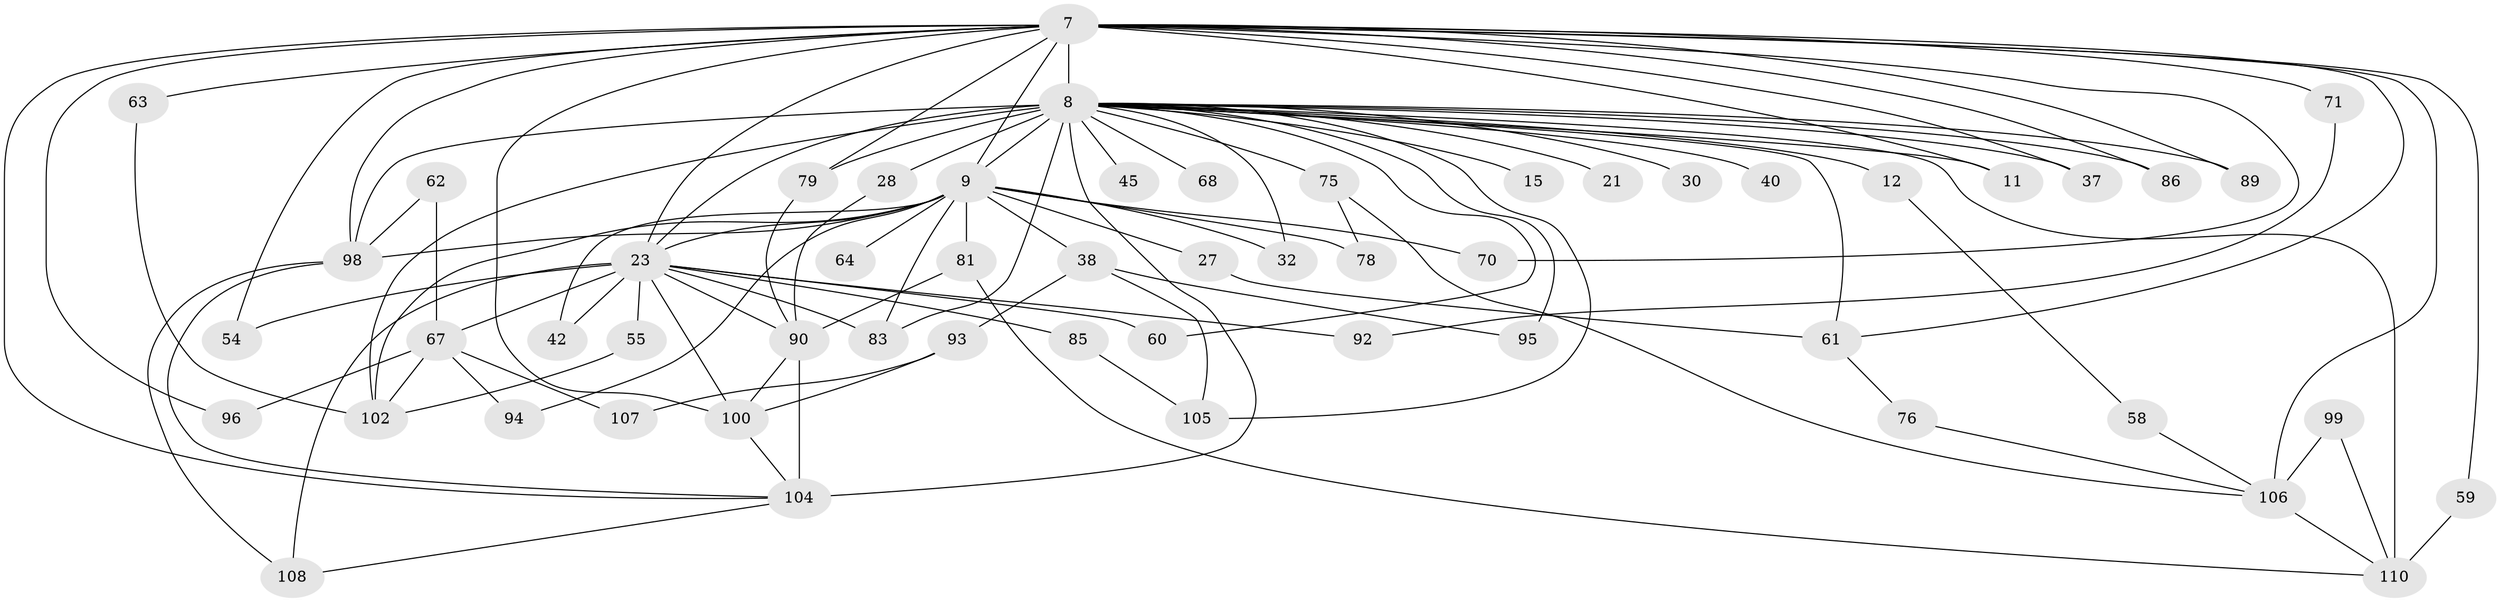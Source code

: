 // original degree distribution, {17: 0.01818181818181818, 25: 0.00909090909090909, 22: 0.00909090909090909, 20: 0.01818181818181818, 18: 0.01818181818181818, 24: 0.00909090909090909, 21: 0.00909090909090909, 2: 0.5727272727272728, 3: 0.15454545454545454, 9: 0.00909090909090909, 10: 0.00909090909090909, 4: 0.06363636363636363, 7: 0.01818181818181818, 8: 0.00909090909090909, 5: 0.05454545454545454, 6: 0.01818181818181818}
// Generated by graph-tools (version 1.1) at 2025/44/03/09/25 04:44:27]
// undirected, 55 vertices, 105 edges
graph export_dot {
graph [start="1"]
  node [color=gray90,style=filled];
  7 [super="+3"];
  8 [super="+2+6"];
  9 [super="+5"];
  11;
  12;
  15;
  21;
  23 [super="+10"];
  27;
  28 [super="+20"];
  30;
  32;
  37;
  38;
  40;
  42;
  45;
  54;
  55;
  58;
  59;
  60;
  61 [super="+29+47"];
  62;
  63;
  64;
  67 [super="+22"];
  68;
  70;
  71;
  75 [super="+36+17"];
  76;
  78;
  79 [super="+34"];
  81 [super="+52+77"];
  83 [super="+50+43+80"];
  85;
  86;
  89;
  90 [super="+51+56"];
  92;
  93;
  94;
  95;
  96;
  98 [super="+69+91+84"];
  99;
  100 [super="+82+65"];
  102 [super="+18+25"];
  104 [super="+88+101+103"];
  105 [super="+72"];
  106 [super="+13+48"];
  107;
  108 [super="+74"];
  110 [super="+109"];
  7 -- 8 [weight=8];
  7 -- 9 [weight=4];
  7 -- 59;
  7 -- 71 [weight=2];
  7 -- 79;
  7 -- 86;
  7 -- 89;
  7 -- 106 [weight=4];
  7 -- 11;
  7 -- 70;
  7 -- 96;
  7 -- 37;
  7 -- 54;
  7 -- 63;
  7 -- 98;
  7 -- 100 [weight=2];
  7 -- 104 [weight=3];
  7 -- 61 [weight=2];
  7 -- 23 [weight=4];
  8 -- 9 [weight=8];
  8 -- 12 [weight=2];
  8 -- 21 [weight=2];
  8 -- 28 [weight=3];
  8 -- 45 [weight=2];
  8 -- 60;
  8 -- 95;
  8 -- 104 [weight=5];
  8 -- 68;
  8 -- 11;
  8 -- 15 [weight=2];
  8 -- 30 [weight=2];
  8 -- 32;
  8 -- 40 [weight=2];
  8 -- 105 [weight=2];
  8 -- 75 [weight=3];
  8 -- 86;
  8 -- 23 [weight=9];
  8 -- 89;
  8 -- 37;
  8 -- 110 [weight=5];
  8 -- 61 [weight=4];
  8 -- 79;
  8 -- 83 [weight=2];
  8 -- 98 [weight=2];
  8 -- 102 [weight=2];
  9 -- 27 [weight=2];
  9 -- 32;
  9 -- 38 [weight=2];
  9 -- 42;
  9 -- 78;
  9 -- 83 [weight=3];
  9 -- 94;
  9 -- 64;
  9 -- 70;
  9 -- 98 [weight=4];
  9 -- 102 [weight=2];
  9 -- 81;
  9 -- 23 [weight=4];
  12 -- 58;
  23 -- 67 [weight=2];
  23 -- 100;
  23 -- 42;
  23 -- 108;
  23 -- 92;
  23 -- 83;
  23 -- 85;
  23 -- 54;
  23 -- 55;
  23 -- 90 [weight=4];
  23 -- 60;
  27 -- 61;
  28 -- 90 [weight=2];
  38 -- 93;
  38 -- 95;
  38 -- 105;
  55 -- 102;
  58 -- 106;
  59 -- 110;
  61 -- 76;
  62 -- 67;
  62 -- 98;
  63 -- 102;
  67 -- 96;
  67 -- 94;
  67 -- 107;
  67 -- 102;
  71 -- 92;
  75 -- 106;
  75 -- 78;
  76 -- 106;
  79 -- 90;
  81 -- 90 [weight=2];
  81 -- 110;
  85 -- 105;
  90 -- 100;
  90 -- 104 [weight=2];
  93 -- 100 [weight=2];
  93 -- 107;
  98 -- 108;
  98 -- 104;
  99 -- 106;
  99 -- 110;
  100 -- 104;
  104 -- 108;
  106 -- 110;
}
